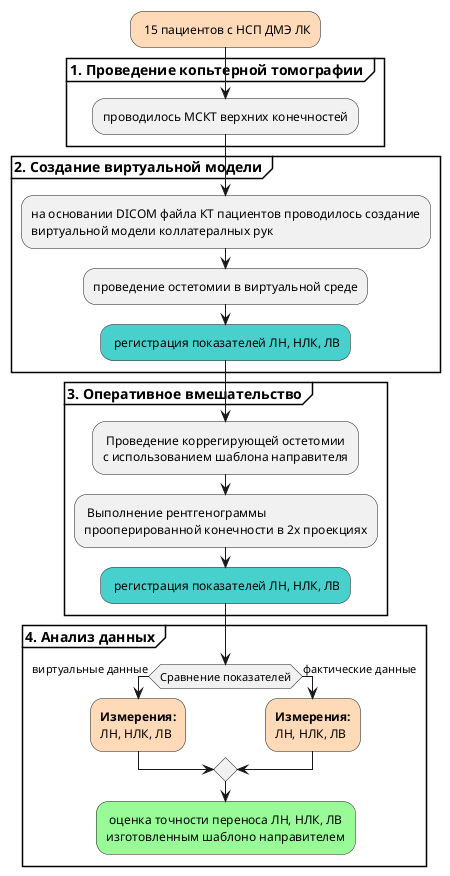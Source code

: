 @startuml

#PeachPuff: 15 пациентов с НСП ДМЭ ЛК;
group <b>1. Проведение копьтерной томографии </b>
:проводилось МСКТ верхних конечностей;

end group

group <b>2. Создание виртуальной модели </b>

:на основании DICOM файла КТ пациентов проводилось создание
виртуальной модели коллатералных рук;
:проведение остетомии в виртуальной среде;
#MediumTurquoise: регистрация показателей ЛН, НЛК, ЛВ;
end group

group <b>3. Оперативное вмешательство </b>
: Проведение коррегирующей остетомии 
с использованием шаблона направителя;
: Выполнение рентгенограммы 
прооперированной конечности в 2х проекциях;
#MediumTurquoise: регистрация показателей ЛН, НЛК, ЛВ;
end group

group <b>4. Анализ данных </b>
if (Сравнение показателей) then (виртуальные данные)
#PeachPuff:<b>Измерения:</b>
ЛН, НЛК, ЛВ;

else(фактические данные)
#PeachPuff:<b>Измерения:</b>
ЛН, НЛК, ЛВ;
endif 

#palegreen: оценка точности переноса ЛН, НЛК, ЛВ 
изготовленным шаблоно направителем;
end group

@endumll